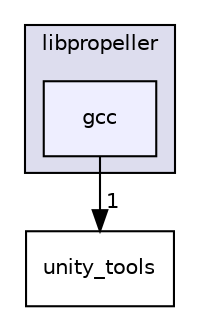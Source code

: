 digraph "gcc" {
  compound=true
  node [ fontsize="10", fontname="Helvetica"];
  edge [ labelfontsize="10", labelfontname="Helvetica"];
  subgraph clusterdir_34d10b20358c807fff993149200b6a31 {
    graph [ bgcolor="#ddddee", pencolor="black", label="libpropeller" fontname="Helvetica", fontsize="10", URL="dir_34d10b20358c807fff993149200b6a31.html"]
  dir_07ed47852d49877f9b0eac6afb0e9694 [shape=box, label="gcc", style="filled", fillcolor="#eeeeff", pencolor="black", URL="dir_07ed47852d49877f9b0eac6afb0e9694.html"];
  }
  dir_a5caeb44bd6f9bde5ce74f527efd0904 [shape=box label="unity_tools" URL="dir_a5caeb44bd6f9bde5ce74f527efd0904.html"];
  dir_07ed47852d49877f9b0eac6afb0e9694->dir_a5caeb44bd6f9bde5ce74f527efd0904 [headlabel="1", labeldistance=1.5 headhref="dir_000007_000025.html"];
}
